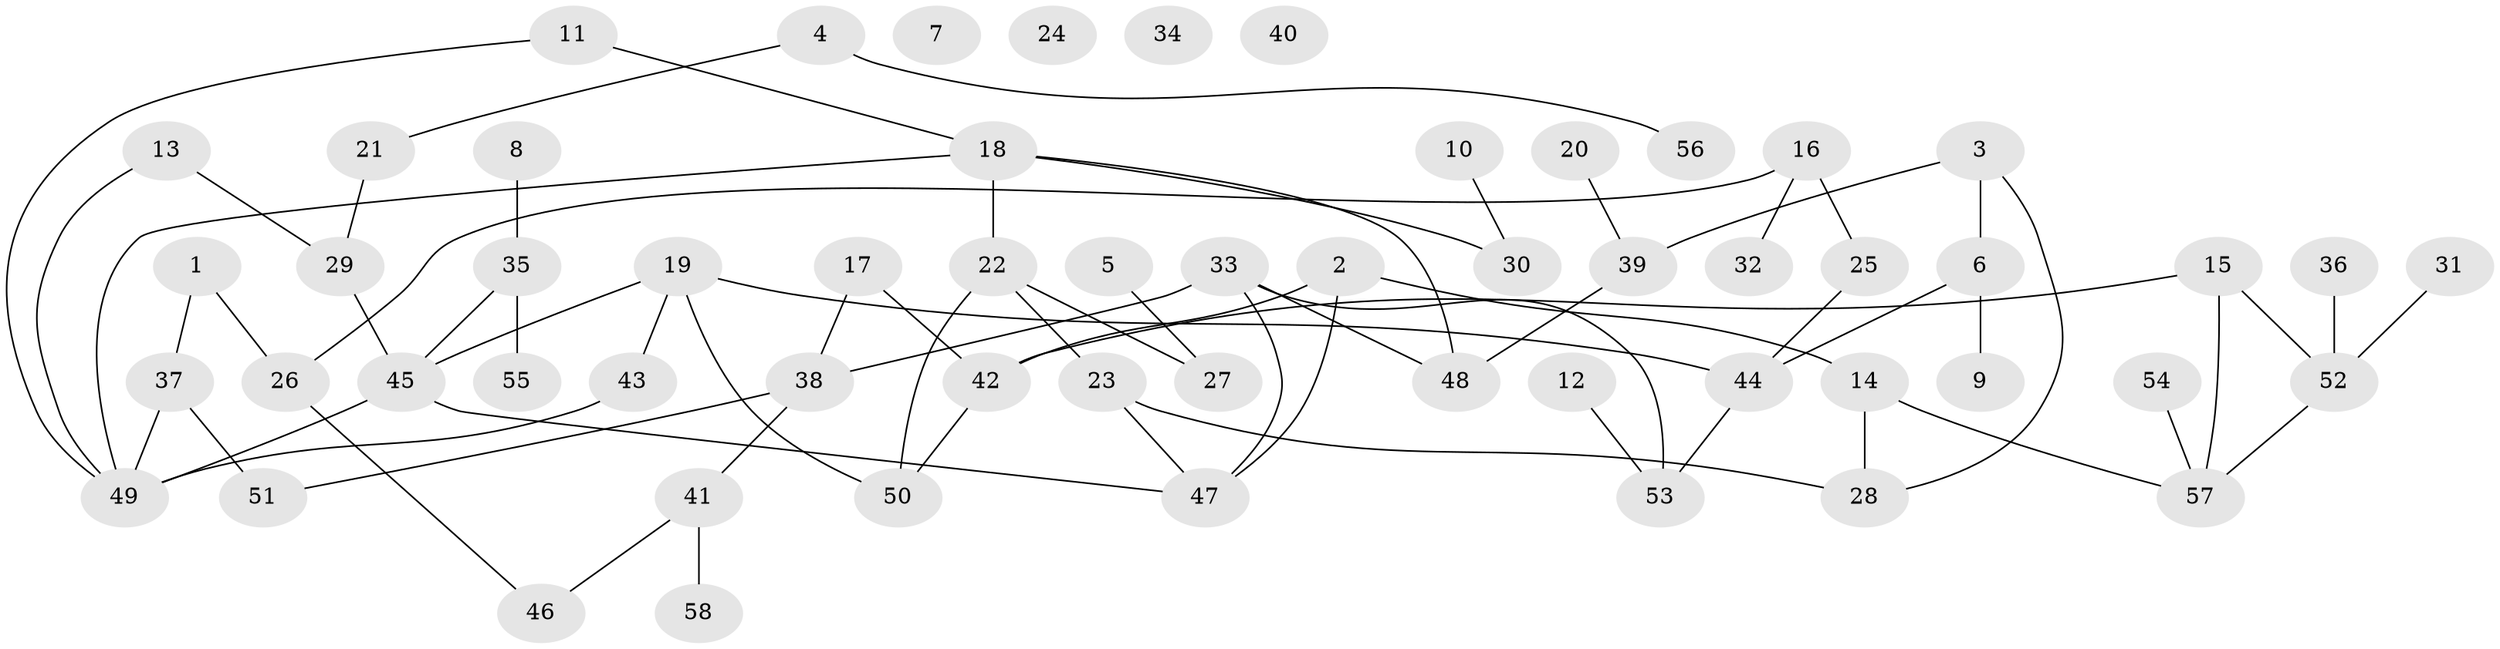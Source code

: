 // Generated by graph-tools (version 1.1) at 2025/13/03/09/25 04:13:14]
// undirected, 58 vertices, 70 edges
graph export_dot {
graph [start="1"]
  node [color=gray90,style=filled];
  1;
  2;
  3;
  4;
  5;
  6;
  7;
  8;
  9;
  10;
  11;
  12;
  13;
  14;
  15;
  16;
  17;
  18;
  19;
  20;
  21;
  22;
  23;
  24;
  25;
  26;
  27;
  28;
  29;
  30;
  31;
  32;
  33;
  34;
  35;
  36;
  37;
  38;
  39;
  40;
  41;
  42;
  43;
  44;
  45;
  46;
  47;
  48;
  49;
  50;
  51;
  52;
  53;
  54;
  55;
  56;
  57;
  58;
  1 -- 26;
  1 -- 37;
  2 -- 14;
  2 -- 42;
  2 -- 47;
  3 -- 6;
  3 -- 28;
  3 -- 39;
  4 -- 21;
  4 -- 56;
  5 -- 27;
  6 -- 9;
  6 -- 44;
  8 -- 35;
  10 -- 30;
  11 -- 18;
  11 -- 49;
  12 -- 53;
  13 -- 29;
  13 -- 49;
  14 -- 28;
  14 -- 57;
  15 -- 42;
  15 -- 52;
  15 -- 57;
  16 -- 25;
  16 -- 26;
  16 -- 32;
  17 -- 38;
  17 -- 42;
  18 -- 22;
  18 -- 30;
  18 -- 48;
  18 -- 49;
  19 -- 43;
  19 -- 44;
  19 -- 45;
  19 -- 50;
  20 -- 39;
  21 -- 29;
  22 -- 23;
  22 -- 27;
  22 -- 50;
  23 -- 28;
  23 -- 47;
  25 -- 44;
  26 -- 46;
  29 -- 45;
  31 -- 52;
  33 -- 38;
  33 -- 47;
  33 -- 48;
  33 -- 53;
  35 -- 45;
  35 -- 55;
  36 -- 52;
  37 -- 49;
  37 -- 51;
  38 -- 41;
  38 -- 51;
  39 -- 48;
  41 -- 46;
  41 -- 58;
  42 -- 50;
  43 -- 49;
  44 -- 53;
  45 -- 47;
  45 -- 49;
  52 -- 57;
  54 -- 57;
}
